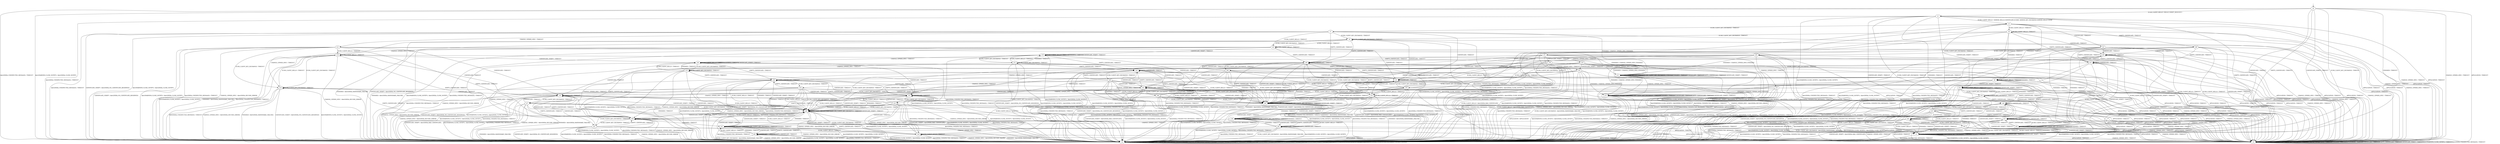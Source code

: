 digraph h6 {
s0 [label="s0"];
s1 [label="s1"];
s2 [label="s2"];
s3 [label="s3"];
s4 [label="s4"];
s5 [label="s5"];
s6 [label="s6"];
s7 [label="s7"];
s8 [label="s8"];
s9 [label="s9"];
s10 [label="s10"];
s11 [label="s11"];
s12 [label="s12"];
s13 [label="s13"];
s14 [label="s14"];
s15 [label="s15"];
s16 [label="s16"];
s17 [label="s17"];
s18 [label="s18"];
s19 [label="s19"];
s20 [label="s20"];
s21 [label="s21"];
s22 [label="s22"];
s23 [label="s23"];
s24 [label="s24"];
s25 [label="s25"];
s26 [label="s26"];
s27 [label="s27"];
s28 [label="s28"];
s29 [label="s29"];
s30 [label="s30"];
s31 [label="s31"];
s32 [label="s32"];
s33 [label="s33"];
s34 [label="s34"];
s35 [label="s35"];
s36 [label="s36"];
s37 [label="s37"];
s38 [label="s38"];
s39 [label="s39"];
s40 [label="s40"];
s41 [label="s41"];
s42 [label="s42"];
s43 [label="s43"];
s44 [label="s44"];
s45 [label="s45"];
s46 [label="s46"];
s47 [label="s47"];
s48 [label="s48"];
s49 [label="s49"];
s50 [label="s50"];
s51 [label="s51"];
s52 [label="s52"];
s53 [label="s53"];
s54 [label="s54"];
s55 [label="s55"];
s56 [label="s56"];
s57 [label="s57"];
s58 [label="s58"];
s59 [label="s59"];
s60 [label="s60"];
s61 [label="s61"];
s0 -> s1 [label="ECDH_CLIENT_HELLO / HELLO_VERIFY_REQUEST+"];
s0 -> s2 [label="ECDH_CLIENT_KEY_EXCHANGE / TIMEOUT"];
s0 -> s3 [label="CHANGE_CIPHER_SPEC / TIMEOUT"];
s0 -> s2 [label="FINISHED / TIMEOUT"];
s0 -> s3 [label="APPLICATION / TIMEOUT"];
s0 -> s2 [label="CERTIFICATE / TIMEOUT"];
s0 -> s2 [label="EMPTY_CERTIFICATE / TIMEOUT"];
s0 -> s2 [label="CERTIFICATE_VERIFY / TIMEOUT"];
s0 -> s4 [label="Alert(WARNING,CLOSE_NOTIFY) / Alert(FATAL,CLOSE_NOTIFY)"];
s0 -> s4 [label="Alert(FATAL,UNEXPECTED_MESSAGE) / TIMEOUT"];
s1 -> s5 [label="ECDH_CLIENT_HELLO / SERVER_HELLO,CERTIFICATE,ECDHE_SERVER_KEY_EXCHANGE,SERVER_HELLO_DONE"];
s1 -> s2 [label="ECDH_CLIENT_KEY_EXCHANGE / TIMEOUT"];
s1 -> s3 [label="CHANGE_CIPHER_SPEC / TIMEOUT"];
s1 -> s2 [label="FINISHED / TIMEOUT"];
s1 -> s3 [label="APPLICATION / TIMEOUT"];
s1 -> s2 [label="CERTIFICATE / TIMEOUT"];
s1 -> s2 [label="EMPTY_CERTIFICATE / TIMEOUT"];
s1 -> s2 [label="CERTIFICATE_VERIFY / TIMEOUT"];
s1 -> s4 [label="Alert(WARNING,CLOSE_NOTIFY) / Alert(FATAL,CLOSE_NOTIFY)"];
s1 -> s4 [label="Alert(FATAL,UNEXPECTED_MESSAGE) / TIMEOUT"];
s2 -> s2 [label="ECDH_CLIENT_HELLO / TIMEOUT"];
s2 -> s2 [label="ECDH_CLIENT_KEY_EXCHANGE / TIMEOUT"];
s2 -> s3 [label="CHANGE_CIPHER_SPEC / TIMEOUT"];
s2 -> s2 [label="FINISHED / TIMEOUT"];
s2 -> s3 [label="APPLICATION / TIMEOUT"];
s2 -> s2 [label="CERTIFICATE / TIMEOUT"];
s2 -> s2 [label="EMPTY_CERTIFICATE / TIMEOUT"];
s2 -> s2 [label="CERTIFICATE_VERIFY / TIMEOUT"];
s2 -> s4 [label="Alert(WARNING,CLOSE_NOTIFY) / Alert(FATAL,CLOSE_NOTIFY)"];
s2 -> s4 [label="Alert(FATAL,UNEXPECTED_MESSAGE) / TIMEOUT"];
s3 -> s3 [label="ECDH_CLIENT_HELLO / TIMEOUT"];
s3 -> s3 [label="ECDH_CLIENT_KEY_EXCHANGE / TIMEOUT"];
s3 -> s3 [label="CHANGE_CIPHER_SPEC / TIMEOUT"];
s3 -> s3 [label="FINISHED / TIMEOUT"];
s3 -> s3 [label="APPLICATION / TIMEOUT"];
s3 -> s3 [label="CERTIFICATE / TIMEOUT"];
s3 -> s3 [label="EMPTY_CERTIFICATE / TIMEOUT"];
s3 -> s3 [label="CERTIFICATE_VERIFY / TIMEOUT"];
s3 -> s3 [label="Alert(WARNING,CLOSE_NOTIFY) / TIMEOUT"];
s3 -> s3 [label="Alert(FATAL,UNEXPECTED_MESSAGE) / TIMEOUT"];
s4 -> s4 [label="ECDH_CLIENT_HELLO / SOCKET_CLOSED"];
s4 -> s4 [label="ECDH_CLIENT_KEY_EXCHANGE / SOCKET_CLOSED"];
s4 -> s4 [label="CHANGE_CIPHER_SPEC / SOCKET_CLOSED"];
s4 -> s4 [label="FINISHED / SOCKET_CLOSED"];
s4 -> s4 [label="APPLICATION / SOCKET_CLOSED"];
s4 -> s4 [label="CERTIFICATE / SOCKET_CLOSED"];
s4 -> s4 [label="EMPTY_CERTIFICATE / SOCKET_CLOSED"];
s4 -> s4 [label="CERTIFICATE_VERIFY / SOCKET_CLOSED"];
s4 -> s4 [label="Alert(WARNING,CLOSE_NOTIFY) / SOCKET_CLOSED"];
s4 -> s4 [label="Alert(FATAL,UNEXPECTED_MESSAGE) / SOCKET_CLOSED"];
s5 -> s6 [label="ECDH_CLIENT_HELLO / TIMEOUT"];
s5 -> s7 [label="ECDH_CLIENT_KEY_EXCHANGE / TIMEOUT"];
s5 -> s3 [label="CHANGE_CIPHER_SPEC / TIMEOUT"];
s5 -> s8 [label="FINISHED / TIMEOUT"];
s5 -> s3 [label="APPLICATION / TIMEOUT"];
s5 -> s24 [label="CERTIFICATE / TIMEOUT"];
s5 -> s36 [label="EMPTY_CERTIFICATE / TIMEOUT"];
s5 -> s25 [label="CERTIFICATE_VERIFY / TIMEOUT"];
s5 -> s4 [label="Alert(WARNING,CLOSE_NOTIFY) / Alert(FATAL,CLOSE_NOTIFY)"];
s5 -> s4 [label="Alert(FATAL,UNEXPECTED_MESSAGE) / TIMEOUT"];
s6 -> s6 [label="ECDH_CLIENT_HELLO / TIMEOUT"];
s6 -> s9 [label="ECDH_CLIENT_KEY_EXCHANGE / TIMEOUT"];
s6 -> s3 [label="CHANGE_CIPHER_SPEC / TIMEOUT"];
s6 -> s8 [label="FINISHED / TIMEOUT"];
s6 -> s3 [label="APPLICATION / TIMEOUT"];
s6 -> s26 [label="CERTIFICATE / TIMEOUT"];
s6 -> s37 [label="EMPTY_CERTIFICATE / TIMEOUT"];
s6 -> s25 [label="CERTIFICATE_VERIFY / TIMEOUT"];
s6 -> s4 [label="Alert(WARNING,CLOSE_NOTIFY) / Alert(FATAL,CLOSE_NOTIFY)"];
s6 -> s4 [label="Alert(FATAL,UNEXPECTED_MESSAGE) / TIMEOUT"];
s7 -> s10 [label="ECDH_CLIENT_HELLO / TIMEOUT"];
s7 -> s9 [label="ECDH_CLIENT_KEY_EXCHANGE / TIMEOUT"];
s7 -> s11 [label="CHANGE_CIPHER_SPEC / TIMEOUT"];
s7 -> s12 [label="FINISHED / CHANGE_CIPHER_SPEC,FINISHED"];
s7 -> s3 [label="APPLICATION / TIMEOUT"];
s7 -> s18 [label="CERTIFICATE / TIMEOUT"];
s7 -> s38 [label="EMPTY_CERTIFICATE / TIMEOUT"];
s7 -> s4 [label="CERTIFICATE_VERIFY / Alert(FATAL,NO_CERTIFICATE_RESERVED)"];
s7 -> s4 [label="Alert(WARNING,CLOSE_NOTIFY) / Alert(FATAL,CLOSE_NOTIFY)"];
s7 -> s4 [label="Alert(FATAL,UNEXPECTED_MESSAGE) / TIMEOUT"];
s8 -> s8 [label="ECDH_CLIENT_HELLO / TIMEOUT"];
s8 -> s4 [label="ECDH_CLIENT_KEY_EXCHANGE / Alert(FATAL,HANDSHAKE_FAILURE)"];
s8 -> s3 [label="CHANGE_CIPHER_SPEC / TIMEOUT"];
s8 -> s8 [label="FINISHED / TIMEOUT"];
s8 -> s3 [label="APPLICATION / TIMEOUT"];
s8 -> s27 [label="CERTIFICATE / TIMEOUT"];
s8 -> s27 [label="EMPTY_CERTIFICATE / TIMEOUT"];
s8 -> s25 [label="CERTIFICATE_VERIFY / TIMEOUT"];
s8 -> s4 [label="Alert(WARNING,CLOSE_NOTIFY) / Alert(FATAL,CLOSE_NOTIFY)"];
s8 -> s4 [label="Alert(FATAL,UNEXPECTED_MESSAGE) / TIMEOUT"];
s9 -> s10 [label="ECDH_CLIENT_HELLO / TIMEOUT"];
s9 -> s9 [label="ECDH_CLIENT_KEY_EXCHANGE / TIMEOUT"];
s9 -> s13 [label="CHANGE_CIPHER_SPEC / TIMEOUT"];
s9 -> s4 [label="FINISHED / Alert(FATAL,HANDSHAKE_FAILURE)"];
s9 -> s3 [label="APPLICATION / TIMEOUT"];
s9 -> s18 [label="CERTIFICATE / TIMEOUT"];
s9 -> s38 [label="EMPTY_CERTIFICATE / TIMEOUT"];
s9 -> s4 [label="CERTIFICATE_VERIFY / Alert(FATAL,NO_CERTIFICATE_RESERVED)"];
s9 -> s4 [label="Alert(WARNING,CLOSE_NOTIFY) / Alert(FATAL,CLOSE_NOTIFY)"];
s9 -> s4 [label="Alert(FATAL,UNEXPECTED_MESSAGE) / TIMEOUT"];
s10 -> s10 [label="ECDH_CLIENT_HELLO / TIMEOUT"];
s10 -> s9 [label="ECDH_CLIENT_KEY_EXCHANGE / TIMEOUT"];
s10 -> s14 [label="CHANGE_CIPHER_SPEC / TIMEOUT"];
s10 -> s4 [label="FINISHED / Alert(FATAL,HANDSHAKE_FAILURE)"];
s10 -> s3 [label="APPLICATION / TIMEOUT"];
s10 -> s18 [label="CERTIFICATE / TIMEOUT"];
s10 -> s38 [label="EMPTY_CERTIFICATE / TIMEOUT"];
s10 -> s19 [label="CERTIFICATE_VERIFY / TIMEOUT"];
s10 -> s4 [label="Alert(WARNING,CLOSE_NOTIFY) / Alert(FATAL,CLOSE_NOTIFY)"];
s10 -> s4 [label="Alert(FATAL,UNEXPECTED_MESSAGE) / TIMEOUT"];
s11 -> s14 [label="ECDH_CLIENT_HELLO / TIMEOUT"];
s11 -> s13 [label="ECDH_CLIENT_KEY_EXCHANGE / TIMEOUT"];
s11 -> s4 [label="CHANGE_CIPHER_SPEC / Alert(FATAL,DECODE_ERROR)"];
s11 -> s15 [label="FINISHED / CHANGE_CIPHER_SPEC,FINISHED"];
s11 -> s3 [label="APPLICATION / TIMEOUT"];
s11 -> s16 [label="CERTIFICATE / TIMEOUT"];
s11 -> s39 [label="EMPTY_CERTIFICATE / TIMEOUT"];
s11 -> s4 [label="CERTIFICATE_VERIFY / Alert(FATAL,NO_CERTIFICATE_RESERVED)"];
s11 -> s4 [label="Alert(WARNING,CLOSE_NOTIFY) / Alert(FATAL,CLOSE_NOTIFY)"];
s11 -> s4 [label="Alert(FATAL,UNEXPECTED_MESSAGE) / TIMEOUT"];
s12 -> s12 [label="ECDH_CLIENT_HELLO / TIMEOUT"];
s12 -> s12 [label="ECDH_CLIENT_KEY_EXCHANGE / TIMEOUT"];
s12 -> s15 [label="CHANGE_CIPHER_SPEC / TIMEOUT"];
s12 -> s12 [label="FINISHED / TIMEOUT"];
s12 -> s4 [label="APPLICATION / APPLICATION"];
s12 -> s12 [label="CERTIFICATE / TIMEOUT"];
s12 -> s12 [label="EMPTY_CERTIFICATE / TIMEOUT"];
s12 -> s12 [label="CERTIFICATE_VERIFY / TIMEOUT"];
s12 -> s4 [label="Alert(WARNING,CLOSE_NOTIFY) / Alert(FATAL,CLOSE_NOTIFY)"];
s12 -> s4 [label="Alert(FATAL,UNEXPECTED_MESSAGE) / TIMEOUT"];
s13 -> s14 [label="ECDH_CLIENT_HELLO / TIMEOUT"];
s13 -> s13 [label="ECDH_CLIENT_KEY_EXCHANGE / TIMEOUT"];
s13 -> s4 [label="CHANGE_CIPHER_SPEC / Alert(FATAL,DECODE_ERROR)"];
s13 -> s4 [label="FINISHED / Alert(FATAL,HANDSHAKE_FAILURE)"];
s13 -> s3 [label="APPLICATION / TIMEOUT"];
s13 -> s16 [label="CERTIFICATE / TIMEOUT"];
s13 -> s39 [label="EMPTY_CERTIFICATE / TIMEOUT"];
s13 -> s4 [label="CERTIFICATE_VERIFY / Alert(FATAL,NO_CERTIFICATE_RESERVED)"];
s13 -> s4 [label="Alert(WARNING,CLOSE_NOTIFY) / Alert(FATAL,CLOSE_NOTIFY)"];
s13 -> s4 [label="Alert(FATAL,UNEXPECTED_MESSAGE) / TIMEOUT"];
s14 -> s14 [label="ECDH_CLIENT_HELLO / TIMEOUT"];
s14 -> s13 [label="ECDH_CLIENT_KEY_EXCHANGE / TIMEOUT"];
s14 -> s4 [label="CHANGE_CIPHER_SPEC / Alert(FATAL,DECODE_ERROR)"];
s14 -> s4 [label="FINISHED / Alert(FATAL,HANDSHAKE_FAILURE)"];
s14 -> s3 [label="APPLICATION / TIMEOUT"];
s14 -> s16 [label="CERTIFICATE / TIMEOUT"];
s14 -> s39 [label="EMPTY_CERTIFICATE / TIMEOUT"];
s14 -> s28 [label="CERTIFICATE_VERIFY / TIMEOUT"];
s14 -> s4 [label="Alert(WARNING,CLOSE_NOTIFY) / Alert(FATAL,CLOSE_NOTIFY)"];
s14 -> s4 [label="Alert(FATAL,UNEXPECTED_MESSAGE) / TIMEOUT"];
s15 -> s15 [label="ECDH_CLIENT_HELLO / TIMEOUT"];
s15 -> s15 [label="ECDH_CLIENT_KEY_EXCHANGE / TIMEOUT"];
s15 -> s4 [label="CHANGE_CIPHER_SPEC / Alert(FATAL,DECODE_ERROR)"];
s15 -> s15 [label="FINISHED / TIMEOUT"];
s15 -> s4 [label="APPLICATION / APPLICATION"];
s15 -> s15 [label="CERTIFICATE / TIMEOUT"];
s15 -> s15 [label="EMPTY_CERTIFICATE / TIMEOUT"];
s15 -> s15 [label="CERTIFICATE_VERIFY / TIMEOUT"];
s15 -> s4 [label="Alert(WARNING,CLOSE_NOTIFY) / Alert(FATAL,CLOSE_NOTIFY)"];
s15 -> s4 [label="Alert(FATAL,UNEXPECTED_MESSAGE) / TIMEOUT"];
s16 -> s40 [label="ECDH_CLIENT_HELLO / TIMEOUT"];
s16 -> s17 [label="ECDH_CLIENT_KEY_EXCHANGE / TIMEOUT"];
s16 -> s4 [label="CHANGE_CIPHER_SPEC / Alert(FATAL,DECODE_ERROR)"];
s16 -> s57 [label="FINISHED / TIMEOUT"];
s16 -> s3 [label="APPLICATION / TIMEOUT"];
s16 -> s16 [label="CERTIFICATE / TIMEOUT"];
s16 -> s39 [label="EMPTY_CERTIFICATE / TIMEOUT"];
s16 -> s40 [label="CERTIFICATE_VERIFY / TIMEOUT"];
s16 -> s4 [label="Alert(WARNING,CLOSE_NOTIFY) / Alert(FATAL,CLOSE_NOTIFY)"];
s16 -> s4 [label="Alert(FATAL,UNEXPECTED_MESSAGE) / TIMEOUT"];
s17 -> s29 [label="ECDH_CLIENT_HELLO / TIMEOUT"];
s17 -> s40 [label="ECDH_CLIENT_KEY_EXCHANGE / TIMEOUT"];
s17 -> s4 [label="CHANGE_CIPHER_SPEC / Alert(FATAL,DECODE_ERROR)"];
s17 -> s4 [label="FINISHED / Alert(FATAL,HANDSHAKE_FAILURE)"];
s17 -> s3 [label="APPLICATION / TIMEOUT"];
s17 -> s16 [label="CERTIFICATE / TIMEOUT"];
s17 -> s39 [label="EMPTY_CERTIFICATE / TIMEOUT"];
s17 -> s4 [label="CERTIFICATE_VERIFY / Alert(FATAL,BAD_CERTIFICATE)"];
s17 -> s4 [label="Alert(WARNING,CLOSE_NOTIFY) / Alert(FATAL,CLOSE_NOTIFY)"];
s17 -> s4 [label="Alert(FATAL,UNEXPECTED_MESSAGE) / TIMEOUT"];
s18 -> s30 [label="ECDH_CLIENT_HELLO / TIMEOUT"];
s18 -> s20 [label="ECDH_CLIENT_KEY_EXCHANGE / TIMEOUT"];
s18 -> s16 [label="CHANGE_CIPHER_SPEC / TIMEOUT"];
s18 -> s58 [label="FINISHED / TIMEOUT"];
s18 -> s3 [label="APPLICATION / TIMEOUT"];
s18 -> s18 [label="CERTIFICATE / TIMEOUT"];
s18 -> s38 [label="EMPTY_CERTIFICATE / TIMEOUT"];
s18 -> s30 [label="CERTIFICATE_VERIFY / TIMEOUT"];
s18 -> s4 [label="Alert(WARNING,CLOSE_NOTIFY) / Alert(FATAL,CLOSE_NOTIFY)"];
s18 -> s4 [label="Alert(FATAL,UNEXPECTED_MESSAGE) / TIMEOUT"];
s19 -> s19 [label="ECDH_CLIENT_HELLO / TIMEOUT"];
s19 -> s21 [label="ECDH_CLIENT_KEY_EXCHANGE / TIMEOUT"];
s19 -> s28 [label="CHANGE_CIPHER_SPEC / TIMEOUT"];
s19 -> s19 [label="FINISHED / TIMEOUT"];
s19 -> s3 [label="APPLICATION / TIMEOUT"];
s19 -> s41 [label="CERTIFICATE / TIMEOUT"];
s19 -> s42 [label="EMPTY_CERTIFICATE / TIMEOUT"];
s19 -> s19 [label="CERTIFICATE_VERIFY / TIMEOUT"];
s19 -> s4 [label="Alert(WARNING,CLOSE_NOTIFY) / Alert(FATAL,CLOSE_NOTIFY)"];
s19 -> s4 [label="Alert(FATAL,UNEXPECTED_MESSAGE) / TIMEOUT"];
s20 -> s22 [label="ECDH_CLIENT_HELLO / TIMEOUT"];
s20 -> s30 [label="ECDH_CLIENT_KEY_EXCHANGE / TIMEOUT"];
s20 -> s17 [label="CHANGE_CIPHER_SPEC / TIMEOUT"];
s20 -> s4 [label="FINISHED / Alert(FATAL,HANDSHAKE_FAILURE)"];
s20 -> s3 [label="APPLICATION / TIMEOUT"];
s20 -> s18 [label="CERTIFICATE / TIMEOUT"];
s20 -> s38 [label="EMPTY_CERTIFICATE / TIMEOUT"];
s20 -> s4 [label="CERTIFICATE_VERIFY / Alert(FATAL,BAD_CERTIFICATE)"];
s20 -> s4 [label="Alert(WARNING,CLOSE_NOTIFY) / Alert(FATAL,CLOSE_NOTIFY)"];
s20 -> s4 [label="Alert(FATAL,UNEXPECTED_MESSAGE) / TIMEOUT"];
s21 -> s19 [label="ECDH_CLIENT_HELLO / TIMEOUT"];
s21 -> s21 [label="ECDH_CLIENT_KEY_EXCHANGE / TIMEOUT"];
s21 -> s23 [label="CHANGE_CIPHER_SPEC / TIMEOUT"];
s21 -> s19 [label="FINISHED / TIMEOUT"];
s21 -> s3 [label="APPLICATION / TIMEOUT"];
s21 -> s41 [label="CERTIFICATE / TIMEOUT"];
s21 -> s42 [label="EMPTY_CERTIFICATE / TIMEOUT"];
s21 -> s4 [label="CERTIFICATE_VERIFY / Alert(FATAL,NO_CERTIFICATE_RESERVED)"];
s21 -> s4 [label="Alert(WARNING,CLOSE_NOTIFY) / Alert(FATAL,CLOSE_NOTIFY)"];
s21 -> s4 [label="Alert(FATAL,UNEXPECTED_MESSAGE) / TIMEOUT"];
s22 -> s22 [label="ECDH_CLIENT_HELLO / TIMEOUT"];
s22 -> s30 [label="ECDH_CLIENT_KEY_EXCHANGE / TIMEOUT"];
s22 -> s29 [label="CHANGE_CIPHER_SPEC / TIMEOUT"];
s22 -> s4 [label="FINISHED / Alert(FATAL,HANDSHAKE_FAILURE)"];
s22 -> s3 [label="APPLICATION / TIMEOUT"];
s22 -> s18 [label="CERTIFICATE / TIMEOUT"];
s22 -> s38 [label="EMPTY_CERTIFICATE / TIMEOUT"];
s22 -> s30 [label="CERTIFICATE_VERIFY / TIMEOUT"];
s22 -> s4 [label="Alert(WARNING,CLOSE_NOTIFY) / Alert(FATAL,CLOSE_NOTIFY)"];
s22 -> s4 [label="Alert(FATAL,UNEXPECTED_MESSAGE) / TIMEOUT"];
s23 -> s28 [label="ECDH_CLIENT_HELLO / TIMEOUT"];
s23 -> s23 [label="ECDH_CLIENT_KEY_EXCHANGE / TIMEOUT"];
s23 -> s4 [label="CHANGE_CIPHER_SPEC / Alert(FATAL,DECODE_ERROR)"];
s23 -> s28 [label="FINISHED / TIMEOUT"];
s23 -> s3 [label="APPLICATION / TIMEOUT"];
s23 -> s55 [label="CERTIFICATE / TIMEOUT"];
s23 -> s56 [label="EMPTY_CERTIFICATE / TIMEOUT"];
s23 -> s4 [label="CERTIFICATE_VERIFY / Alert(FATAL,NO_CERTIFICATE_RESERVED)"];
s23 -> s4 [label="Alert(WARNING,CLOSE_NOTIFY) / Alert(FATAL,CLOSE_NOTIFY)"];
s23 -> s4 [label="Alert(FATAL,UNEXPECTED_MESSAGE) / TIMEOUT"];
s24 -> s2 [label="ECDH_CLIENT_HELLO / TIMEOUT"];
s24 -> s31 [label="ECDH_CLIENT_KEY_EXCHANGE / TIMEOUT"];
s24 -> s3 [label="CHANGE_CIPHER_SPEC / TIMEOUT"];
s24 -> s59 [label="FINISHED / TIMEOUT"];
s24 -> s3 [label="APPLICATION / TIMEOUT"];
s24 -> s26 [label="CERTIFICATE / TIMEOUT"];
s24 -> s37 [label="EMPTY_CERTIFICATE / TIMEOUT"];
s24 -> s2 [label="CERTIFICATE_VERIFY / TIMEOUT"];
s24 -> s4 [label="Alert(WARNING,CLOSE_NOTIFY) / Alert(FATAL,CLOSE_NOTIFY)"];
s24 -> s4 [label="Alert(FATAL,UNEXPECTED_MESSAGE) / TIMEOUT"];
s25 -> s25 [label="ECDH_CLIENT_HELLO / TIMEOUT"];
s25 -> s32 [label="ECDH_CLIENT_KEY_EXCHANGE / TIMEOUT"];
s25 -> s3 [label="CHANGE_CIPHER_SPEC / TIMEOUT"];
s25 -> s25 [label="FINISHED / TIMEOUT"];
s25 -> s3 [label="APPLICATION / TIMEOUT"];
s25 -> s43 [label="CERTIFICATE / TIMEOUT"];
s25 -> s44 [label="EMPTY_CERTIFICATE / TIMEOUT"];
s25 -> s25 [label="CERTIFICATE_VERIFY / TIMEOUT"];
s25 -> s4 [label="Alert(WARNING,CLOSE_NOTIFY) / Alert(FATAL,CLOSE_NOTIFY)"];
s25 -> s4 [label="Alert(FATAL,UNEXPECTED_MESSAGE) / TIMEOUT"];
s26 -> s2 [label="ECDH_CLIENT_HELLO / TIMEOUT"];
s26 -> s20 [label="ECDH_CLIENT_KEY_EXCHANGE / TIMEOUT"];
s26 -> s3 [label="CHANGE_CIPHER_SPEC / TIMEOUT"];
s26 -> s59 [label="FINISHED / TIMEOUT"];
s26 -> s3 [label="APPLICATION / TIMEOUT"];
s26 -> s26 [label="CERTIFICATE / TIMEOUT"];
s26 -> s37 [label="EMPTY_CERTIFICATE / TIMEOUT"];
s26 -> s2 [label="CERTIFICATE_VERIFY / TIMEOUT"];
s26 -> s4 [label="Alert(WARNING,CLOSE_NOTIFY) / Alert(FATAL,CLOSE_NOTIFY)"];
s26 -> s4 [label="Alert(FATAL,UNEXPECTED_MESSAGE) / TIMEOUT"];
s27 -> s59 [label="ECDH_CLIENT_HELLO / TIMEOUT"];
s27 -> s4 [label="ECDH_CLIENT_KEY_EXCHANGE / Alert(FATAL,HANDSHAKE_FAILURE)"];
s27 -> s3 [label="CHANGE_CIPHER_SPEC / TIMEOUT"];
s27 -> s59 [label="FINISHED / TIMEOUT"];
s27 -> s3 [label="APPLICATION / TIMEOUT"];
s27 -> s27 [label="CERTIFICATE / TIMEOUT"];
s27 -> s27 [label="EMPTY_CERTIFICATE / TIMEOUT"];
s27 -> s2 [label="CERTIFICATE_VERIFY / TIMEOUT"];
s27 -> s4 [label="Alert(WARNING,CLOSE_NOTIFY) / Alert(FATAL,CLOSE_NOTIFY)"];
s27 -> s4 [label="Alert(FATAL,UNEXPECTED_MESSAGE) / TIMEOUT"];
s28 -> s28 [label="ECDH_CLIENT_HELLO / TIMEOUT"];
s28 -> s23 [label="ECDH_CLIENT_KEY_EXCHANGE / TIMEOUT"];
s28 -> s4 [label="CHANGE_CIPHER_SPEC / Alert(FATAL,DECODE_ERROR)"];
s28 -> s28 [label="FINISHED / TIMEOUT"];
s28 -> s3 [label="APPLICATION / TIMEOUT"];
s28 -> s55 [label="CERTIFICATE / TIMEOUT"];
s28 -> s56 [label="EMPTY_CERTIFICATE / TIMEOUT"];
s28 -> s28 [label="CERTIFICATE_VERIFY / TIMEOUT"];
s28 -> s4 [label="Alert(WARNING,CLOSE_NOTIFY) / Alert(FATAL,CLOSE_NOTIFY)"];
s28 -> s4 [label="Alert(FATAL,UNEXPECTED_MESSAGE) / TIMEOUT"];
s29 -> s29 [label="ECDH_CLIENT_HELLO / TIMEOUT"];
s29 -> s40 [label="ECDH_CLIENT_KEY_EXCHANGE / TIMEOUT"];
s29 -> s4 [label="CHANGE_CIPHER_SPEC / Alert(FATAL,DECODE_ERROR)"];
s29 -> s4 [label="FINISHED / Alert(FATAL,HANDSHAKE_FAILURE)"];
s29 -> s3 [label="APPLICATION / TIMEOUT"];
s29 -> s16 [label="CERTIFICATE / TIMEOUT"];
s29 -> s39 [label="EMPTY_CERTIFICATE / TIMEOUT"];
s29 -> s40 [label="CERTIFICATE_VERIFY / TIMEOUT"];
s29 -> s4 [label="Alert(WARNING,CLOSE_NOTIFY) / Alert(FATAL,CLOSE_NOTIFY)"];
s29 -> s4 [label="Alert(FATAL,UNEXPECTED_MESSAGE) / TIMEOUT"];
s30 -> s30 [label="ECDH_CLIENT_HELLO / TIMEOUT"];
s30 -> s30 [label="ECDH_CLIENT_KEY_EXCHANGE / TIMEOUT"];
s30 -> s40 [label="CHANGE_CIPHER_SPEC / TIMEOUT"];
s30 -> s58 [label="FINISHED / TIMEOUT"];
s30 -> s3 [label="APPLICATION / TIMEOUT"];
s30 -> s18 [label="CERTIFICATE / TIMEOUT"];
s30 -> s38 [label="EMPTY_CERTIFICATE / TIMEOUT"];
s30 -> s30 [label="CERTIFICATE_VERIFY / TIMEOUT"];
s30 -> s4 [label="Alert(WARNING,CLOSE_NOTIFY) / Alert(FATAL,CLOSE_NOTIFY)"];
s30 -> s4 [label="Alert(FATAL,UNEXPECTED_MESSAGE) / TIMEOUT"];
s31 -> s22 [label="ECDH_CLIENT_HELLO / TIMEOUT"];
s31 -> s30 [label="ECDH_CLIENT_KEY_EXCHANGE / TIMEOUT"];
s31 -> s33 [label="CHANGE_CIPHER_SPEC / TIMEOUT"];
s31 -> s12 [label="FINISHED / CHANGE_CIPHER_SPEC,FINISHED"];
s31 -> s3 [label="APPLICATION / TIMEOUT"];
s31 -> s18 [label="CERTIFICATE / TIMEOUT"];
s31 -> s38 [label="EMPTY_CERTIFICATE / TIMEOUT"];
s31 -> s34 [label="CERTIFICATE_VERIFY / TIMEOUT"];
s31 -> s4 [label="Alert(WARNING,CLOSE_NOTIFY) / Alert(FATAL,CLOSE_NOTIFY)"];
s31 -> s4 [label="Alert(FATAL,UNEXPECTED_MESSAGE) / TIMEOUT"];
s32 -> s25 [label="ECDH_CLIENT_HELLO / TIMEOUT"];
s32 -> s32 [label="ECDH_CLIENT_KEY_EXCHANGE / TIMEOUT"];
s32 -> s3 [label="CHANGE_CIPHER_SPEC / TIMEOUT"];
s32 -> s25 [label="FINISHED / TIMEOUT"];
s32 -> s3 [label="APPLICATION / TIMEOUT"];
s32 -> s43 [label="CERTIFICATE / TIMEOUT"];
s32 -> s44 [label="EMPTY_CERTIFICATE / TIMEOUT"];
s32 -> s4 [label="CERTIFICATE_VERIFY / Alert(FATAL,NO_CERTIFICATE_RESERVED)"];
s32 -> s4 [label="Alert(WARNING,CLOSE_NOTIFY) / Alert(FATAL,CLOSE_NOTIFY)"];
s32 -> s4 [label="Alert(FATAL,UNEXPECTED_MESSAGE) / TIMEOUT"];
s33 -> s29 [label="ECDH_CLIENT_HELLO / TIMEOUT"];
s33 -> s40 [label="ECDH_CLIENT_KEY_EXCHANGE / TIMEOUT"];
s33 -> s4 [label="CHANGE_CIPHER_SPEC / Alert(FATAL,DECODE_ERROR)"];
s33 -> s15 [label="FINISHED / CHANGE_CIPHER_SPEC,FINISHED"];
s33 -> s3 [label="APPLICATION / TIMEOUT"];
s33 -> s16 [label="CERTIFICATE / TIMEOUT"];
s33 -> s39 [label="EMPTY_CERTIFICATE / TIMEOUT"];
s33 -> s35 [label="CERTIFICATE_VERIFY / TIMEOUT"];
s33 -> s4 [label="Alert(WARNING,CLOSE_NOTIFY) / Alert(FATAL,CLOSE_NOTIFY)"];
s33 -> s4 [label="Alert(FATAL,UNEXPECTED_MESSAGE) / TIMEOUT"];
s34 -> s4 [label="ECDH_CLIENT_HELLO / Alert(FATAL,BAD_CERTIFICATE)"];
s34 -> s30 [label="ECDH_CLIENT_KEY_EXCHANGE / TIMEOUT"];
s34 -> s35 [label="CHANGE_CIPHER_SPEC / TIMEOUT"];
s34 -> s12 [label="FINISHED / CHANGE_CIPHER_SPEC,FINISHED"];
s34 -> s3 [label="APPLICATION / TIMEOUT"];
s34 -> s41 [label="CERTIFICATE / TIMEOUT"];
s34 -> s42 [label="EMPTY_CERTIFICATE / TIMEOUT"];
s34 -> s30 [label="CERTIFICATE_VERIFY / TIMEOUT"];
s34 -> s4 [label="Alert(WARNING,CLOSE_NOTIFY) / Alert(FATAL,CLOSE_NOTIFY)"];
s34 -> s4 [label="Alert(FATAL,UNEXPECTED_MESSAGE) / TIMEOUT"];
s35 -> s4 [label="ECDH_CLIENT_HELLO / Alert(FATAL,BAD_CERTIFICATE)"];
s35 -> s40 [label="ECDH_CLIENT_KEY_EXCHANGE / TIMEOUT"];
s35 -> s4 [label="CHANGE_CIPHER_SPEC / Alert(FATAL,DECODE_ERROR)"];
s35 -> s15 [label="FINISHED / CHANGE_CIPHER_SPEC,FINISHED"];
s35 -> s3 [label="APPLICATION / TIMEOUT"];
s35 -> s55 [label="CERTIFICATE / TIMEOUT"];
s35 -> s56 [label="EMPTY_CERTIFICATE / TIMEOUT"];
s35 -> s40 [label="CERTIFICATE_VERIFY / TIMEOUT"];
s35 -> s4 [label="Alert(WARNING,CLOSE_NOTIFY) / Alert(FATAL,CLOSE_NOTIFY)"];
s35 -> s4 [label="Alert(FATAL,UNEXPECTED_MESSAGE) / TIMEOUT"];
s36 -> s2 [label="ECDH_CLIENT_HELLO / TIMEOUT"];
s36 -> s45 [label="ECDH_CLIENT_KEY_EXCHANGE / TIMEOUT"];
s36 -> s3 [label="CHANGE_CIPHER_SPEC / TIMEOUT"];
s36 -> s59 [label="FINISHED / TIMEOUT"];
s36 -> s3 [label="APPLICATION / TIMEOUT"];
s36 -> s26 [label="CERTIFICATE / TIMEOUT"];
s36 -> s37 [label="EMPTY_CERTIFICATE / TIMEOUT"];
s36 -> s2 [label="CERTIFICATE_VERIFY / TIMEOUT"];
s36 -> s4 [label="Alert(WARNING,CLOSE_NOTIFY) / Alert(FATAL,CLOSE_NOTIFY)"];
s36 -> s4 [label="Alert(FATAL,UNEXPECTED_MESSAGE) / TIMEOUT"];
s37 -> s2 [label="ECDH_CLIENT_HELLO / TIMEOUT"];
s37 -> s46 [label="ECDH_CLIENT_KEY_EXCHANGE / TIMEOUT"];
s37 -> s3 [label="CHANGE_CIPHER_SPEC / TIMEOUT"];
s37 -> s59 [label="FINISHED / TIMEOUT"];
s37 -> s3 [label="APPLICATION / TIMEOUT"];
s37 -> s26 [label="CERTIFICATE / TIMEOUT"];
s37 -> s37 [label="EMPTY_CERTIFICATE / TIMEOUT"];
s37 -> s2 [label="CERTIFICATE_VERIFY / TIMEOUT"];
s37 -> s4 [label="Alert(WARNING,CLOSE_NOTIFY) / Alert(FATAL,CLOSE_NOTIFY)"];
s37 -> s4 [label="Alert(FATAL,UNEXPECTED_MESSAGE) / TIMEOUT"];
s38 -> s30 [label="ECDH_CLIENT_HELLO / TIMEOUT"];
s38 -> s46 [label="ECDH_CLIENT_KEY_EXCHANGE / TIMEOUT"];
s38 -> s39 [label="CHANGE_CIPHER_SPEC / TIMEOUT"];
s38 -> s58 [label="FINISHED / TIMEOUT"];
s38 -> s3 [label="APPLICATION / TIMEOUT"];
s38 -> s18 [label="CERTIFICATE / TIMEOUT"];
s38 -> s38 [label="EMPTY_CERTIFICATE / TIMEOUT"];
s38 -> s30 [label="CERTIFICATE_VERIFY / TIMEOUT"];
s38 -> s4 [label="Alert(WARNING,CLOSE_NOTIFY) / Alert(FATAL,CLOSE_NOTIFY)"];
s38 -> s4 [label="Alert(FATAL,UNEXPECTED_MESSAGE) / TIMEOUT"];
s39 -> s40 [label="ECDH_CLIENT_HELLO / TIMEOUT"];
s39 -> s47 [label="ECDH_CLIENT_KEY_EXCHANGE / TIMEOUT"];
s39 -> s4 [label="CHANGE_CIPHER_SPEC / Alert(FATAL,DECODE_ERROR)"];
s39 -> s57 [label="FINISHED / TIMEOUT"];
s39 -> s3 [label="APPLICATION / TIMEOUT"];
s39 -> s16 [label="CERTIFICATE / TIMEOUT"];
s39 -> s39 [label="EMPTY_CERTIFICATE / TIMEOUT"];
s39 -> s40 [label="CERTIFICATE_VERIFY / TIMEOUT"];
s39 -> s4 [label="Alert(WARNING,CLOSE_NOTIFY) / Alert(FATAL,CLOSE_NOTIFY)"];
s39 -> s4 [label="Alert(FATAL,UNEXPECTED_MESSAGE) / TIMEOUT"];
s40 -> s40 [label="ECDH_CLIENT_HELLO / TIMEOUT"];
s40 -> s40 [label="ECDH_CLIENT_KEY_EXCHANGE / TIMEOUT"];
s40 -> s4 [label="CHANGE_CIPHER_SPEC / Alert(FATAL,DECODE_ERROR)"];
s40 -> s57 [label="FINISHED / TIMEOUT"];
s40 -> s3 [label="APPLICATION / TIMEOUT"];
s40 -> s16 [label="CERTIFICATE / TIMEOUT"];
s40 -> s39 [label="EMPTY_CERTIFICATE / TIMEOUT"];
s40 -> s40 [label="CERTIFICATE_VERIFY / TIMEOUT"];
s40 -> s4 [label="Alert(WARNING,CLOSE_NOTIFY) / Alert(FATAL,CLOSE_NOTIFY)"];
s40 -> s4 [label="Alert(FATAL,UNEXPECTED_MESSAGE) / TIMEOUT"];
s41 -> s30 [label="ECDH_CLIENT_HELLO / TIMEOUT"];
s41 -> s48 [label="ECDH_CLIENT_KEY_EXCHANGE / TIMEOUT"];
s41 -> s55 [label="CHANGE_CIPHER_SPEC / TIMEOUT"];
s41 -> s30 [label="FINISHED / TIMEOUT"];
s41 -> s3 [label="APPLICATION / TIMEOUT"];
s41 -> s41 [label="CERTIFICATE / TIMEOUT"];
s41 -> s42 [label="EMPTY_CERTIFICATE / TIMEOUT"];
s41 -> s30 [label="CERTIFICATE_VERIFY / TIMEOUT"];
s41 -> s4 [label="Alert(WARNING,CLOSE_NOTIFY) / Alert(FATAL,CLOSE_NOTIFY)"];
s41 -> s4 [label="Alert(FATAL,UNEXPECTED_MESSAGE) / TIMEOUT"];
s42 -> s30 [label="ECDH_CLIENT_HELLO / TIMEOUT"];
s42 -> s49 [label="ECDH_CLIENT_KEY_EXCHANGE / TIMEOUT"];
s42 -> s56 [label="CHANGE_CIPHER_SPEC / TIMEOUT"];
s42 -> s30 [label="FINISHED / TIMEOUT"];
s42 -> s3 [label="APPLICATION / TIMEOUT"];
s42 -> s41 [label="CERTIFICATE / TIMEOUT"];
s42 -> s42 [label="EMPTY_CERTIFICATE / TIMEOUT"];
s42 -> s30 [label="CERTIFICATE_VERIFY / TIMEOUT"];
s42 -> s4 [label="Alert(WARNING,CLOSE_NOTIFY) / Alert(FATAL,CLOSE_NOTIFY)"];
s42 -> s4 [label="Alert(FATAL,UNEXPECTED_MESSAGE) / TIMEOUT"];
s43 -> s2 [label="ECDH_CLIENT_HELLO / TIMEOUT"];
s43 -> s50 [label="ECDH_CLIENT_KEY_EXCHANGE / TIMEOUT"];
s43 -> s3 [label="CHANGE_CIPHER_SPEC / TIMEOUT"];
s43 -> s2 [label="FINISHED / TIMEOUT"];
s43 -> s3 [label="APPLICATION / TIMEOUT"];
s43 -> s43 [label="CERTIFICATE / TIMEOUT"];
s43 -> s44 [label="EMPTY_CERTIFICATE / TIMEOUT"];
s43 -> s2 [label="CERTIFICATE_VERIFY / TIMEOUT"];
s43 -> s4 [label="Alert(WARNING,CLOSE_NOTIFY) / Alert(FATAL,CLOSE_NOTIFY)"];
s43 -> s4 [label="Alert(FATAL,UNEXPECTED_MESSAGE) / TIMEOUT"];
s44 -> s2 [label="ECDH_CLIENT_HELLO / TIMEOUT"];
s44 -> s51 [label="ECDH_CLIENT_KEY_EXCHANGE / TIMEOUT"];
s44 -> s3 [label="CHANGE_CIPHER_SPEC / TIMEOUT"];
s44 -> s2 [label="FINISHED / TIMEOUT"];
s44 -> s3 [label="APPLICATION / TIMEOUT"];
s44 -> s43 [label="CERTIFICATE / TIMEOUT"];
s44 -> s44 [label="EMPTY_CERTIFICATE / TIMEOUT"];
s44 -> s2 [label="CERTIFICATE_VERIFY / TIMEOUT"];
s44 -> s4 [label="Alert(WARNING,CLOSE_NOTIFY) / Alert(FATAL,CLOSE_NOTIFY)"];
s44 -> s4 [label="Alert(FATAL,UNEXPECTED_MESSAGE) / TIMEOUT"];
s45 -> s22 [label="ECDH_CLIENT_HELLO / TIMEOUT"];
s45 -> s30 [label="ECDH_CLIENT_KEY_EXCHANGE / TIMEOUT"];
s45 -> s52 [label="CHANGE_CIPHER_SPEC / TIMEOUT"];
s45 -> s12 [label="FINISHED / CHANGE_CIPHER_SPEC,FINISHED"];
s45 -> s3 [label="APPLICATION / TIMEOUT"];
s45 -> s18 [label="CERTIFICATE / TIMEOUT"];
s45 -> s38 [label="EMPTY_CERTIFICATE / TIMEOUT"];
s45 -> s4 [label="CERTIFICATE_VERIFY / Alert(FATAL,NO_CERTIFICATE_RESERVED)"];
s45 -> s4 [label="Alert(WARNING,CLOSE_NOTIFY) / Alert(FATAL,CLOSE_NOTIFY)"];
s45 -> s4 [label="Alert(FATAL,UNEXPECTED_MESSAGE) / TIMEOUT"];
s46 -> s22 [label="ECDH_CLIENT_HELLO / TIMEOUT"];
s46 -> s30 [label="ECDH_CLIENT_KEY_EXCHANGE / TIMEOUT"];
s46 -> s47 [label="CHANGE_CIPHER_SPEC / TIMEOUT"];
s46 -> s4 [label="FINISHED / Alert(FATAL,HANDSHAKE_FAILURE)"];
s46 -> s3 [label="APPLICATION / TIMEOUT"];
s46 -> s18 [label="CERTIFICATE / TIMEOUT"];
s46 -> s38 [label="EMPTY_CERTIFICATE / TIMEOUT"];
s46 -> s4 [label="CERTIFICATE_VERIFY / Alert(FATAL,NO_CERTIFICATE_RESERVED)"];
s46 -> s4 [label="Alert(WARNING,CLOSE_NOTIFY) / Alert(FATAL,CLOSE_NOTIFY)"];
s46 -> s4 [label="Alert(FATAL,UNEXPECTED_MESSAGE) / TIMEOUT"];
s47 -> s29 [label="ECDH_CLIENT_HELLO / TIMEOUT"];
s47 -> s40 [label="ECDH_CLIENT_KEY_EXCHANGE / TIMEOUT"];
s47 -> s4 [label="CHANGE_CIPHER_SPEC / Alert(FATAL,DECODE_ERROR)"];
s47 -> s4 [label="FINISHED / Alert(FATAL,HANDSHAKE_FAILURE)"];
s47 -> s3 [label="APPLICATION / TIMEOUT"];
s47 -> s16 [label="CERTIFICATE / TIMEOUT"];
s47 -> s39 [label="EMPTY_CERTIFICATE / TIMEOUT"];
s47 -> s4 [label="CERTIFICATE_VERIFY / Alert(FATAL,NO_CERTIFICATE_RESERVED)"];
s47 -> s4 [label="Alert(WARNING,CLOSE_NOTIFY) / Alert(FATAL,CLOSE_NOTIFY)"];
s47 -> s4 [label="Alert(FATAL,UNEXPECTED_MESSAGE) / TIMEOUT"];
s48 -> s30 [label="ECDH_CLIENT_HELLO / TIMEOUT"];
s48 -> s30 [label="ECDH_CLIENT_KEY_EXCHANGE / TIMEOUT"];
s48 -> s53 [label="CHANGE_CIPHER_SPEC / TIMEOUT"];
s48 -> s30 [label="FINISHED / TIMEOUT"];
s48 -> s3 [label="APPLICATION / TIMEOUT"];
s48 -> s41 [label="CERTIFICATE / TIMEOUT"];
s48 -> s42 [label="EMPTY_CERTIFICATE / TIMEOUT"];
s48 -> s4 [label="CERTIFICATE_VERIFY / Alert(FATAL,BAD_CERTIFICATE)"];
s48 -> s4 [label="Alert(WARNING,CLOSE_NOTIFY) / Alert(FATAL,CLOSE_NOTIFY)"];
s48 -> s4 [label="Alert(FATAL,UNEXPECTED_MESSAGE) / TIMEOUT"];
s49 -> s30 [label="ECDH_CLIENT_HELLO / TIMEOUT"];
s49 -> s30 [label="ECDH_CLIENT_KEY_EXCHANGE / TIMEOUT"];
s49 -> s54 [label="CHANGE_CIPHER_SPEC / TIMEOUT"];
s49 -> s30 [label="FINISHED / TIMEOUT"];
s49 -> s3 [label="APPLICATION / TIMEOUT"];
s49 -> s41 [label="CERTIFICATE / TIMEOUT"];
s49 -> s42 [label="EMPTY_CERTIFICATE / TIMEOUT"];
s49 -> s4 [label="CERTIFICATE_VERIFY / Alert(FATAL,NO_CERTIFICATE_RESERVED)"];
s49 -> s4 [label="Alert(WARNING,CLOSE_NOTIFY) / Alert(FATAL,CLOSE_NOTIFY)"];
s49 -> s4 [label="Alert(FATAL,UNEXPECTED_MESSAGE) / TIMEOUT"];
s50 -> s2 [label="ECDH_CLIENT_HELLO / TIMEOUT"];
s50 -> s2 [label="ECDH_CLIENT_KEY_EXCHANGE / TIMEOUT"];
s50 -> s3 [label="CHANGE_CIPHER_SPEC / TIMEOUT"];
s50 -> s2 [label="FINISHED / TIMEOUT"];
s50 -> s3 [label="APPLICATION / TIMEOUT"];
s50 -> s43 [label="CERTIFICATE / TIMEOUT"];
s50 -> s44 [label="EMPTY_CERTIFICATE / TIMEOUT"];
s50 -> s4 [label="CERTIFICATE_VERIFY / Alert(FATAL,BAD_CERTIFICATE)"];
s50 -> s4 [label="Alert(WARNING,CLOSE_NOTIFY) / Alert(FATAL,CLOSE_NOTIFY)"];
s50 -> s4 [label="Alert(FATAL,UNEXPECTED_MESSAGE) / TIMEOUT"];
s51 -> s2 [label="ECDH_CLIENT_HELLO / TIMEOUT"];
s51 -> s2 [label="ECDH_CLIENT_KEY_EXCHANGE / TIMEOUT"];
s51 -> s3 [label="CHANGE_CIPHER_SPEC / TIMEOUT"];
s51 -> s2 [label="FINISHED / TIMEOUT"];
s51 -> s3 [label="APPLICATION / TIMEOUT"];
s51 -> s43 [label="CERTIFICATE / TIMEOUT"];
s51 -> s44 [label="EMPTY_CERTIFICATE / TIMEOUT"];
s51 -> s4 [label="CERTIFICATE_VERIFY / Alert(FATAL,NO_CERTIFICATE_RESERVED)"];
s51 -> s4 [label="Alert(WARNING,CLOSE_NOTIFY) / Alert(FATAL,CLOSE_NOTIFY)"];
s51 -> s4 [label="Alert(FATAL,UNEXPECTED_MESSAGE) / TIMEOUT"];
s52 -> s29 [label="ECDH_CLIENT_HELLO / TIMEOUT"];
s52 -> s40 [label="ECDH_CLIENT_KEY_EXCHANGE / TIMEOUT"];
s52 -> s4 [label="CHANGE_CIPHER_SPEC / Alert(FATAL,DECODE_ERROR)"];
s52 -> s15 [label="FINISHED / CHANGE_CIPHER_SPEC,FINISHED"];
s52 -> s3 [label="APPLICATION / TIMEOUT"];
s52 -> s16 [label="CERTIFICATE / TIMEOUT"];
s52 -> s39 [label="EMPTY_CERTIFICATE / TIMEOUT"];
s52 -> s4 [label="CERTIFICATE_VERIFY / Alert(FATAL,NO_CERTIFICATE_RESERVED)"];
s52 -> s4 [label="Alert(WARNING,CLOSE_NOTIFY) / Alert(FATAL,CLOSE_NOTIFY)"];
s52 -> s4 [label="Alert(FATAL,UNEXPECTED_MESSAGE) / TIMEOUT"];
s53 -> s40 [label="ECDH_CLIENT_HELLO / TIMEOUT"];
s53 -> s40 [label="ECDH_CLIENT_KEY_EXCHANGE / TIMEOUT"];
s53 -> s4 [label="CHANGE_CIPHER_SPEC / Alert(FATAL,DECODE_ERROR)"];
s53 -> s40 [label="FINISHED / TIMEOUT"];
s53 -> s3 [label="APPLICATION / TIMEOUT"];
s53 -> s55 [label="CERTIFICATE / TIMEOUT"];
s53 -> s56 [label="EMPTY_CERTIFICATE / TIMEOUT"];
s53 -> s4 [label="CERTIFICATE_VERIFY / Alert(FATAL,BAD_CERTIFICATE)"];
s53 -> s4 [label="Alert(WARNING,CLOSE_NOTIFY) / Alert(FATAL,CLOSE_NOTIFY)"];
s53 -> s4 [label="Alert(FATAL,UNEXPECTED_MESSAGE) / TIMEOUT"];
s54 -> s40 [label="ECDH_CLIENT_HELLO / TIMEOUT"];
s54 -> s40 [label="ECDH_CLIENT_KEY_EXCHANGE / TIMEOUT"];
s54 -> s4 [label="CHANGE_CIPHER_SPEC / Alert(FATAL,DECODE_ERROR)"];
s54 -> s40 [label="FINISHED / TIMEOUT"];
s54 -> s3 [label="APPLICATION / TIMEOUT"];
s54 -> s55 [label="CERTIFICATE / TIMEOUT"];
s54 -> s56 [label="EMPTY_CERTIFICATE / TIMEOUT"];
s54 -> s4 [label="CERTIFICATE_VERIFY / Alert(FATAL,NO_CERTIFICATE_RESERVED)"];
s54 -> s4 [label="Alert(WARNING,CLOSE_NOTIFY) / Alert(FATAL,CLOSE_NOTIFY)"];
s54 -> s4 [label="Alert(FATAL,UNEXPECTED_MESSAGE) / TIMEOUT"];
s55 -> s40 [label="ECDH_CLIENT_HELLO / TIMEOUT"];
s55 -> s53 [label="ECDH_CLIENT_KEY_EXCHANGE / TIMEOUT"];
s55 -> s4 [label="CHANGE_CIPHER_SPEC / Alert(FATAL,DECODE_ERROR)"];
s55 -> s40 [label="FINISHED / TIMEOUT"];
s55 -> s3 [label="APPLICATION / TIMEOUT"];
s55 -> s55 [label="CERTIFICATE / TIMEOUT"];
s55 -> s56 [label="EMPTY_CERTIFICATE / TIMEOUT"];
s55 -> s40 [label="CERTIFICATE_VERIFY / TIMEOUT"];
s55 -> s4 [label="Alert(WARNING,CLOSE_NOTIFY) / Alert(FATAL,CLOSE_NOTIFY)"];
s55 -> s4 [label="Alert(FATAL,UNEXPECTED_MESSAGE) / TIMEOUT"];
s56 -> s40 [label="ECDH_CLIENT_HELLO / TIMEOUT"];
s56 -> s54 [label="ECDH_CLIENT_KEY_EXCHANGE / TIMEOUT"];
s56 -> s4 [label="CHANGE_CIPHER_SPEC / Alert(FATAL,DECODE_ERROR)"];
s56 -> s40 [label="FINISHED / TIMEOUT"];
s56 -> s3 [label="APPLICATION / TIMEOUT"];
s56 -> s55 [label="CERTIFICATE / TIMEOUT"];
s56 -> s56 [label="EMPTY_CERTIFICATE / TIMEOUT"];
s56 -> s40 [label="CERTIFICATE_VERIFY / TIMEOUT"];
s56 -> s4 [label="Alert(WARNING,CLOSE_NOTIFY) / Alert(FATAL,CLOSE_NOTIFY)"];
s56 -> s4 [label="Alert(FATAL,UNEXPECTED_MESSAGE) / TIMEOUT"];
s57 -> s57 [label="ECDH_CLIENT_HELLO / TIMEOUT"];
s57 -> s57 [label="ECDH_CLIENT_KEY_EXCHANGE / TIMEOUT"];
s57 -> s4 [label="CHANGE_CIPHER_SPEC / Alert(FATAL,DECODE_ERROR)"];
s57 -> s57 [label="FINISHED / TIMEOUT"];
s57 -> s3 [label="APPLICATION / TIMEOUT"];
s57 -> s60 [label="CERTIFICATE / TIMEOUT"];
s57 -> s60 [label="EMPTY_CERTIFICATE / TIMEOUT"];
s57 -> s40 [label="CERTIFICATE_VERIFY / TIMEOUT"];
s57 -> s4 [label="Alert(WARNING,CLOSE_NOTIFY) / Alert(FATAL,CLOSE_NOTIFY)"];
s57 -> s4 [label="Alert(FATAL,UNEXPECTED_MESSAGE) / TIMEOUT"];
s58 -> s58 [label="ECDH_CLIENT_HELLO / TIMEOUT"];
s58 -> s58 [label="ECDH_CLIENT_KEY_EXCHANGE / TIMEOUT"];
s58 -> s57 [label="CHANGE_CIPHER_SPEC / TIMEOUT"];
s58 -> s58 [label="FINISHED / TIMEOUT"];
s58 -> s3 [label="APPLICATION / TIMEOUT"];
s58 -> s61 [label="CERTIFICATE / TIMEOUT"];
s58 -> s61 [label="EMPTY_CERTIFICATE / TIMEOUT"];
s58 -> s30 [label="CERTIFICATE_VERIFY / TIMEOUT"];
s58 -> s4 [label="Alert(WARNING,CLOSE_NOTIFY) / Alert(FATAL,CLOSE_NOTIFY)"];
s58 -> s4 [label="Alert(FATAL,UNEXPECTED_MESSAGE) / TIMEOUT"];
s59 -> s59 [label="ECDH_CLIENT_HELLO / TIMEOUT"];
s59 -> s59 [label="ECDH_CLIENT_KEY_EXCHANGE / TIMEOUT"];
s59 -> s3 [label="CHANGE_CIPHER_SPEC / TIMEOUT"];
s59 -> s59 [label="FINISHED / TIMEOUT"];
s59 -> s3 [label="APPLICATION / TIMEOUT"];
s59 -> s27 [label="CERTIFICATE / TIMEOUT"];
s59 -> s27 [label="EMPTY_CERTIFICATE / TIMEOUT"];
s59 -> s2 [label="CERTIFICATE_VERIFY / TIMEOUT"];
s59 -> s4 [label="Alert(WARNING,CLOSE_NOTIFY) / Alert(FATAL,CLOSE_NOTIFY)"];
s59 -> s4 [label="Alert(FATAL,UNEXPECTED_MESSAGE) / TIMEOUT"];
s60 -> s57 [label="ECDH_CLIENT_HELLO / TIMEOUT"];
s60 -> s4 [label="ECDH_CLIENT_KEY_EXCHANGE / Alert(FATAL,HANDSHAKE_FAILURE)"];
s60 -> s4 [label="CHANGE_CIPHER_SPEC / Alert(FATAL,DECODE_ERROR)"];
s60 -> s57 [label="FINISHED / TIMEOUT"];
s60 -> s3 [label="APPLICATION / TIMEOUT"];
s60 -> s60 [label="CERTIFICATE / TIMEOUT"];
s60 -> s60 [label="EMPTY_CERTIFICATE / TIMEOUT"];
s60 -> s40 [label="CERTIFICATE_VERIFY / TIMEOUT"];
s60 -> s4 [label="Alert(WARNING,CLOSE_NOTIFY) / Alert(FATAL,CLOSE_NOTIFY)"];
s60 -> s4 [label="Alert(FATAL,UNEXPECTED_MESSAGE) / TIMEOUT"];
s61 -> s58 [label="ECDH_CLIENT_HELLO / TIMEOUT"];
s61 -> s4 [label="ECDH_CLIENT_KEY_EXCHANGE / Alert(FATAL,HANDSHAKE_FAILURE)"];
s61 -> s60 [label="CHANGE_CIPHER_SPEC / TIMEOUT"];
s61 -> s58 [label="FINISHED / TIMEOUT"];
s61 -> s3 [label="APPLICATION / TIMEOUT"];
s61 -> s61 [label="CERTIFICATE / TIMEOUT"];
s61 -> s61 [label="EMPTY_CERTIFICATE / TIMEOUT"];
s61 -> s30 [label="CERTIFICATE_VERIFY / TIMEOUT"];
s61 -> s4 [label="Alert(WARNING,CLOSE_NOTIFY) / Alert(FATAL,CLOSE_NOTIFY)"];
s61 -> s4 [label="Alert(FATAL,UNEXPECTED_MESSAGE) / TIMEOUT"];
__start0 [shape=none, label=""];
__start0 -> s0 [label=""];
}

